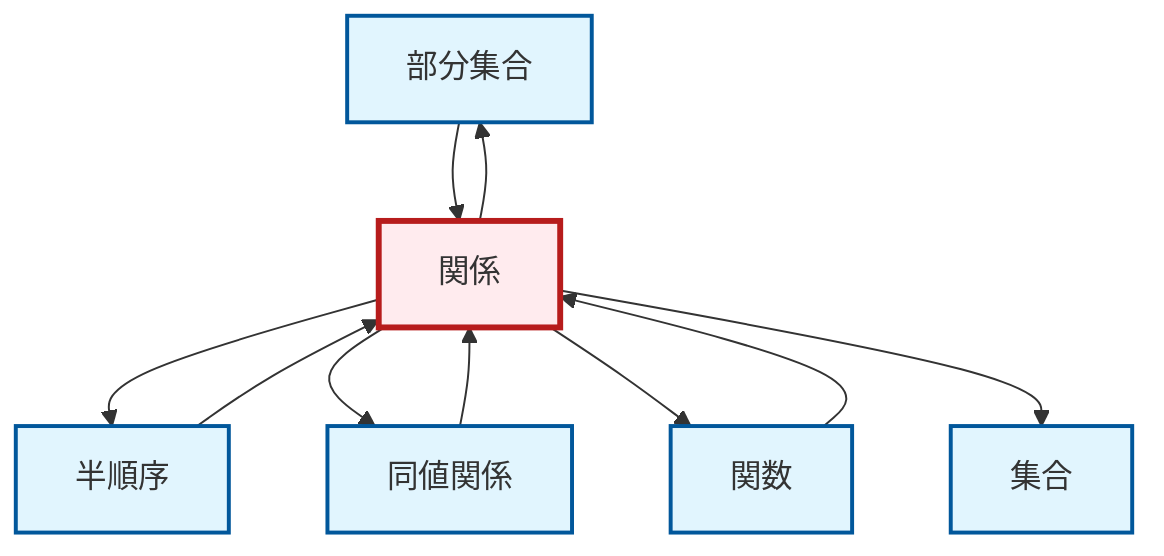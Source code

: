 graph TD
    classDef definition fill:#e1f5fe,stroke:#01579b,stroke-width:2px
    classDef theorem fill:#f3e5f5,stroke:#4a148c,stroke-width:2px
    classDef axiom fill:#fff3e0,stroke:#e65100,stroke-width:2px
    classDef example fill:#e8f5e9,stroke:#1b5e20,stroke-width:2px
    classDef current fill:#ffebee,stroke:#b71c1c,stroke-width:3px
    def-subset["部分集合"]:::definition
    def-relation["関係"]:::definition
    def-partial-order["半順序"]:::definition
    def-set["集合"]:::definition
    def-function["関数"]:::definition
    def-equivalence-relation["同値関係"]:::definition
    def-relation --> def-partial-order
    def-relation --> def-equivalence-relation
    def-relation --> def-subset
    def-partial-order --> def-relation
    def-subset --> def-relation
    def-function --> def-relation
    def-relation --> def-function
    def-equivalence-relation --> def-relation
    def-relation --> def-set
    class def-relation current